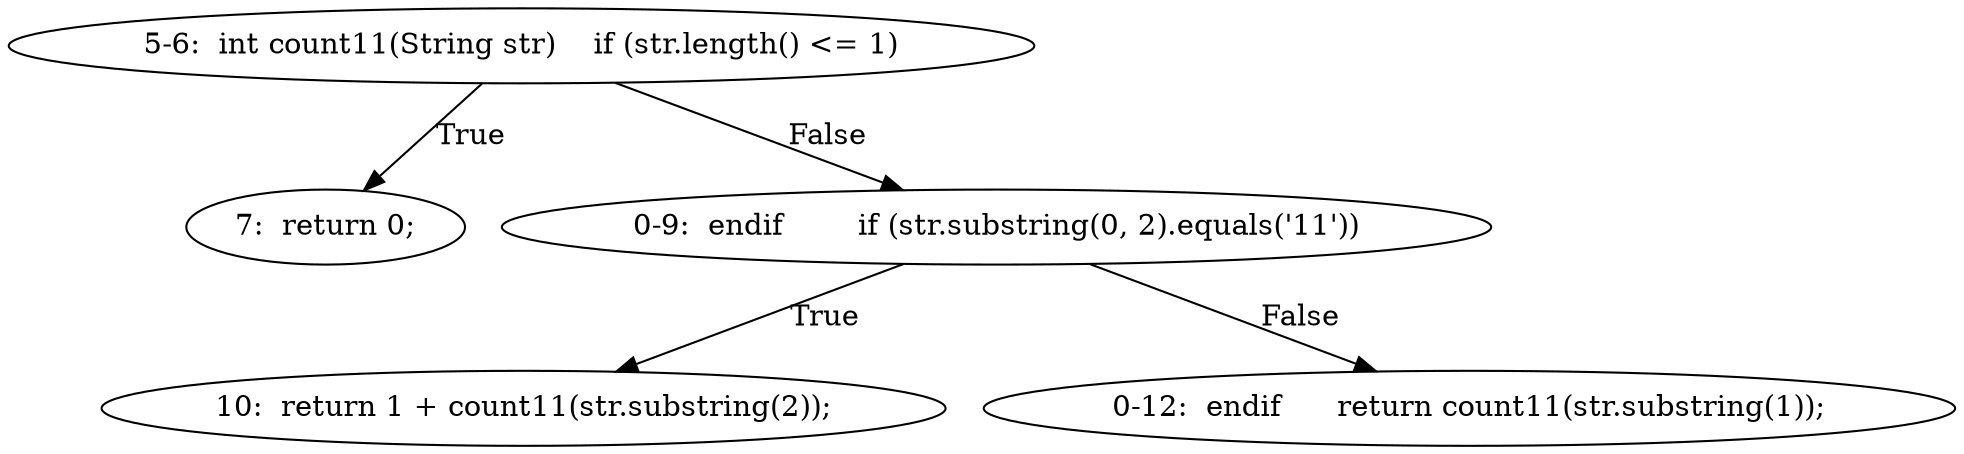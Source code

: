 digraph result_test { 
// graph-vertices
  a1  [label="5-6:  int count11(String str)	if (str.length() <= 1)"]; 
  2  [label="7:  return 0;"]; 
  a2  [label="0-9:  endif	if (str.substring(0, 2).equals('11'))"]; 
  5  [label="10:  return 1 + count11(str.substring(2));"]; 
  a3  [label="0-12:  endif	return count11(str.substring(1));"]; 
// graph-edges
  a1 -> 2  [label="True"]; 
  a1 -> a2  [label="False"]; 
  a2 -> 5  [label="True"]; 
  a2 -> a3  [label="False"]; 
}